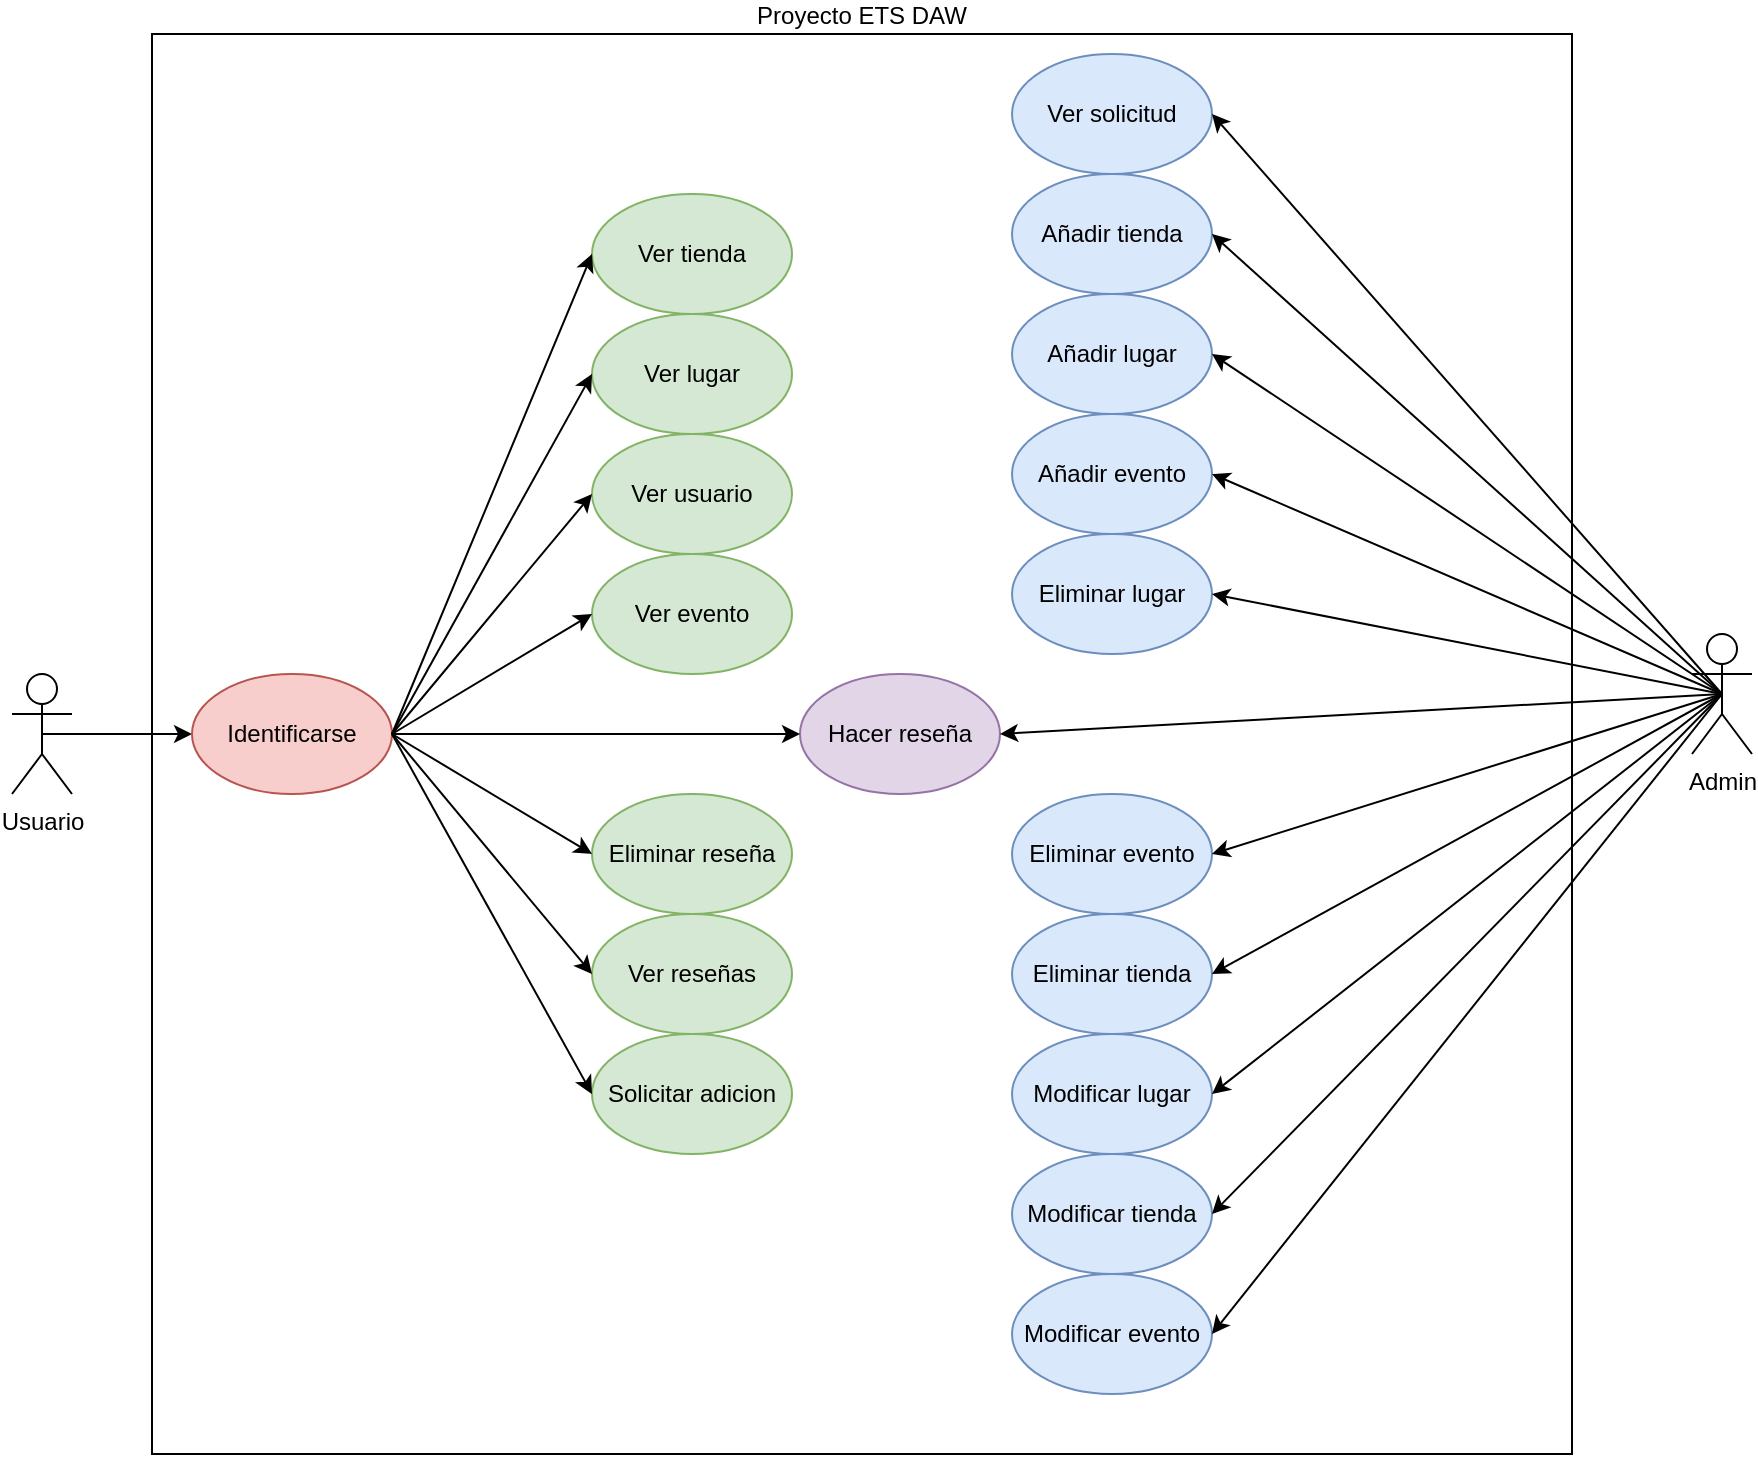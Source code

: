 <mxfile version="16.1.2" type="github">
  <diagram id="K0xZdRnAl_KcUtCwxIr_" name="Page-1">
    <mxGraphModel dx="914" dy="1645" grid="1" gridSize="10" guides="1" tooltips="1" connect="1" arrows="1" fold="1" page="1" pageScale="1" pageWidth="827" pageHeight="1169" math="0" shadow="0">
      <root>
        <mxCell id="0" />
        <mxCell id="1" parent="0" />
        <mxCell id="OLbM2AfSFIaaMnZfhTAw-26" value="Proyecto ETS DAW" style="whiteSpace=wrap;html=1;aspect=fixed;gradientColor=none;fillColor=none;labelPosition=center;verticalLabelPosition=top;align=center;verticalAlign=bottom;" vertex="1" parent="1">
          <mxGeometry x="90" y="-10" width="710" height="710" as="geometry" />
        </mxCell>
        <mxCell id="OLbM2AfSFIaaMnZfhTAw-38" style="edgeStyle=orthogonalEdgeStyle;rounded=0;orthogonalLoop=1;jettySize=auto;html=1;exitX=0.5;exitY=0.5;exitDx=0;exitDy=0;exitPerimeter=0;entryX=0;entryY=0.5;entryDx=0;entryDy=0;" edge="1" parent="1" source="OLbM2AfSFIaaMnZfhTAw-1" target="OLbM2AfSFIaaMnZfhTAw-4">
          <mxGeometry relative="1" as="geometry" />
        </mxCell>
        <mxCell id="OLbM2AfSFIaaMnZfhTAw-1" value="Usuario" style="shape=umlActor;verticalLabelPosition=bottom;verticalAlign=top;html=1;outlineConnect=0;" vertex="1" parent="1">
          <mxGeometry x="20" y="310" width="30" height="60" as="geometry" />
        </mxCell>
        <mxCell id="OLbM2AfSFIaaMnZfhTAw-2" value="Admin" style="shape=umlActor;verticalLabelPosition=bottom;verticalAlign=top;html=1;outlineConnect=0;" vertex="1" parent="1">
          <mxGeometry x="860" y="290" width="30" height="60" as="geometry" />
        </mxCell>
        <mxCell id="OLbM2AfSFIaaMnZfhTAw-4" value="Identificarse" style="ellipse;whiteSpace=wrap;html=1;fillColor=#f8cecc;strokeColor=#b85450;" vertex="1" parent="1">
          <mxGeometry x="110" y="310" width="100" height="60" as="geometry" />
        </mxCell>
        <mxCell id="OLbM2AfSFIaaMnZfhTAw-6" value="Ver tienda" style="ellipse;whiteSpace=wrap;html=1;fillColor=#d5e8d4;strokeColor=#82b366;" vertex="1" parent="1">
          <mxGeometry x="310" y="70" width="100" height="60" as="geometry" />
        </mxCell>
        <mxCell id="OLbM2AfSFIaaMnZfhTAw-7" value="Ver lugar" style="ellipse;whiteSpace=wrap;html=1;fillColor=#d5e8d4;strokeColor=#82b366;" vertex="1" parent="1">
          <mxGeometry x="310" y="130" width="100" height="60" as="geometry" />
        </mxCell>
        <mxCell id="OLbM2AfSFIaaMnZfhTAw-8" value="Ver usuario" style="ellipse;whiteSpace=wrap;html=1;fillColor=#d5e8d4;strokeColor=#82b366;" vertex="1" parent="1">
          <mxGeometry x="310" y="190" width="100" height="60" as="geometry" />
        </mxCell>
        <mxCell id="OLbM2AfSFIaaMnZfhTAw-9" value="Hacer reseña" style="ellipse;whiteSpace=wrap;html=1;fillColor=#e1d5e7;strokeColor=#9673a6;" vertex="1" parent="1">
          <mxGeometry x="414" y="310" width="100" height="60" as="geometry" />
        </mxCell>
        <mxCell id="OLbM2AfSFIaaMnZfhTAw-11" value="Ver evento" style="ellipse;whiteSpace=wrap;html=1;fillColor=#d5e8d4;strokeColor=#82b366;" vertex="1" parent="1">
          <mxGeometry x="310" y="250" width="100" height="60" as="geometry" />
        </mxCell>
        <mxCell id="OLbM2AfSFIaaMnZfhTAw-12" value="Ver reseñas" style="ellipse;whiteSpace=wrap;html=1;fillColor=#d5e8d4;strokeColor=#82b366;" vertex="1" parent="1">
          <mxGeometry x="310" y="430" width="100" height="60" as="geometry" />
        </mxCell>
        <mxCell id="OLbM2AfSFIaaMnZfhTAw-13" value="Solicitar adicion" style="ellipse;whiteSpace=wrap;html=1;fillColor=#d5e8d4;strokeColor=#82b366;" vertex="1" parent="1">
          <mxGeometry x="310" y="490" width="100" height="60" as="geometry" />
        </mxCell>
        <mxCell id="OLbM2AfSFIaaMnZfhTAw-14" value="Añadir tienda" style="ellipse;whiteSpace=wrap;html=1;fillColor=#dae8fc;strokeColor=#6c8ebf;" vertex="1" parent="1">
          <mxGeometry x="520" y="60" width="100" height="60" as="geometry" />
        </mxCell>
        <mxCell id="OLbM2AfSFIaaMnZfhTAw-15" value="Añadir lugar" style="ellipse;whiteSpace=wrap;html=1;fillColor=#dae8fc;strokeColor=#6c8ebf;" vertex="1" parent="1">
          <mxGeometry x="520" y="120" width="100" height="60" as="geometry" />
        </mxCell>
        <mxCell id="OLbM2AfSFIaaMnZfhTAw-16" value="Ver solicitud" style="ellipse;whiteSpace=wrap;html=1;fillColor=#dae8fc;strokeColor=#6c8ebf;" vertex="1" parent="1">
          <mxGeometry x="520" width="100" height="60" as="geometry" />
        </mxCell>
        <mxCell id="OLbM2AfSFIaaMnZfhTAw-17" value="Eliminar tienda" style="ellipse;whiteSpace=wrap;html=1;fillColor=#dae8fc;strokeColor=#6c8ebf;" vertex="1" parent="1">
          <mxGeometry x="520" y="430" width="100" height="60" as="geometry" />
        </mxCell>
        <mxCell id="OLbM2AfSFIaaMnZfhTAw-18" value="Eliminar lugar" style="ellipse;whiteSpace=wrap;html=1;fillColor=#dae8fc;strokeColor=#6c8ebf;" vertex="1" parent="1">
          <mxGeometry x="520" y="240" width="100" height="60" as="geometry" />
        </mxCell>
        <mxCell id="OLbM2AfSFIaaMnZfhTAw-19" value="Eliminar evento" style="ellipse;whiteSpace=wrap;html=1;fillColor=#dae8fc;strokeColor=#6c8ebf;" vertex="1" parent="1">
          <mxGeometry x="520" y="370" width="100" height="60" as="geometry" />
        </mxCell>
        <mxCell id="OLbM2AfSFIaaMnZfhTAw-20" value="Añadir evento" style="ellipse;whiteSpace=wrap;html=1;fillColor=#dae8fc;strokeColor=#6c8ebf;" vertex="1" parent="1">
          <mxGeometry x="520" y="180" width="100" height="60" as="geometry" />
        </mxCell>
        <mxCell id="OLbM2AfSFIaaMnZfhTAw-21" value="Modificar evento" style="ellipse;whiteSpace=wrap;html=1;fillColor=#dae8fc;strokeColor=#6c8ebf;" vertex="1" parent="1">
          <mxGeometry x="520" y="610" width="100" height="60" as="geometry" />
        </mxCell>
        <mxCell id="OLbM2AfSFIaaMnZfhTAw-22" value="Modificar tienda" style="ellipse;whiteSpace=wrap;html=1;fillColor=#dae8fc;strokeColor=#6c8ebf;" vertex="1" parent="1">
          <mxGeometry x="520" y="550" width="100" height="60" as="geometry" />
        </mxCell>
        <mxCell id="OLbM2AfSFIaaMnZfhTAw-23" value="Modificar lugar" style="ellipse;whiteSpace=wrap;html=1;fillColor=#dae8fc;strokeColor=#6c8ebf;" vertex="1" parent="1">
          <mxGeometry x="520" y="490" width="100" height="60" as="geometry" />
        </mxCell>
        <mxCell id="OLbM2AfSFIaaMnZfhTAw-24" value="Eliminar reseña" style="ellipse;whiteSpace=wrap;html=1;fillColor=#d5e8d4;strokeColor=#82b366;" vertex="1" parent="1">
          <mxGeometry x="310" y="370" width="100" height="60" as="geometry" />
        </mxCell>
        <mxCell id="OLbM2AfSFIaaMnZfhTAw-28" value="" style="endArrow=classic;html=1;rounded=0;entryX=1;entryY=0.5;entryDx=0;entryDy=0;exitX=0.5;exitY=0.5;exitDx=0;exitDy=0;exitPerimeter=0;" edge="1" parent="1" source="OLbM2AfSFIaaMnZfhTAw-2" target="OLbM2AfSFIaaMnZfhTAw-16">
          <mxGeometry width="50" height="50" relative="1" as="geometry">
            <mxPoint x="700" y="210" as="sourcePoint" />
            <mxPoint x="750" y="160" as="targetPoint" />
          </mxGeometry>
        </mxCell>
        <mxCell id="OLbM2AfSFIaaMnZfhTAw-29" value="" style="endArrow=classic;html=1;rounded=0;entryX=1;entryY=0.5;entryDx=0;entryDy=0;exitX=0.5;exitY=0.5;exitDx=0;exitDy=0;exitPerimeter=0;" edge="1" parent="1" source="OLbM2AfSFIaaMnZfhTAw-2" target="OLbM2AfSFIaaMnZfhTAw-14">
          <mxGeometry width="50" height="50" relative="1" as="geometry">
            <mxPoint x="870" y="320" as="sourcePoint" />
            <mxPoint x="630.0" y="40" as="targetPoint" />
          </mxGeometry>
        </mxCell>
        <mxCell id="OLbM2AfSFIaaMnZfhTAw-30" value="" style="endArrow=classic;html=1;rounded=0;entryX=1;entryY=0.5;entryDx=0;entryDy=0;exitX=0.5;exitY=0.5;exitDx=0;exitDy=0;exitPerimeter=0;" edge="1" parent="1" source="OLbM2AfSFIaaMnZfhTAw-2" target="OLbM2AfSFIaaMnZfhTAw-15">
          <mxGeometry width="50" height="50" relative="1" as="geometry">
            <mxPoint x="885" y="330" as="sourcePoint" />
            <mxPoint x="630.0" y="100" as="targetPoint" />
          </mxGeometry>
        </mxCell>
        <mxCell id="OLbM2AfSFIaaMnZfhTAw-31" value="" style="endArrow=classic;html=1;rounded=0;entryX=1;entryY=0.5;entryDx=0;entryDy=0;exitX=0.5;exitY=0.5;exitDx=0;exitDy=0;exitPerimeter=0;" edge="1" parent="1" source="OLbM2AfSFIaaMnZfhTAw-2" target="OLbM2AfSFIaaMnZfhTAw-20">
          <mxGeometry width="50" height="50" relative="1" as="geometry">
            <mxPoint x="895" y="340" as="sourcePoint" />
            <mxPoint x="640.0" y="110" as="targetPoint" />
          </mxGeometry>
        </mxCell>
        <mxCell id="OLbM2AfSFIaaMnZfhTAw-32" value="" style="endArrow=classic;html=1;rounded=0;entryX=1;entryY=0.5;entryDx=0;entryDy=0;exitX=0.5;exitY=0.5;exitDx=0;exitDy=0;exitPerimeter=0;" edge="1" parent="1" source="OLbM2AfSFIaaMnZfhTAw-2" target="OLbM2AfSFIaaMnZfhTAw-18">
          <mxGeometry width="50" height="50" relative="1" as="geometry">
            <mxPoint x="905" y="350" as="sourcePoint" />
            <mxPoint x="650.0" y="120" as="targetPoint" />
          </mxGeometry>
        </mxCell>
        <mxCell id="OLbM2AfSFIaaMnZfhTAw-33" value="" style="endArrow=classic;html=1;rounded=0;entryX=1;entryY=0.5;entryDx=0;entryDy=0;exitX=0.5;exitY=0.5;exitDx=0;exitDy=0;exitPerimeter=0;" edge="1" parent="1" source="OLbM2AfSFIaaMnZfhTAw-2" target="OLbM2AfSFIaaMnZfhTAw-19">
          <mxGeometry width="50" height="50" relative="1" as="geometry">
            <mxPoint x="885" y="330" as="sourcePoint" />
            <mxPoint x="630.0" y="280" as="targetPoint" />
          </mxGeometry>
        </mxCell>
        <mxCell id="OLbM2AfSFIaaMnZfhTAw-34" value="" style="endArrow=classic;html=1;rounded=0;entryX=1;entryY=0.5;entryDx=0;entryDy=0;exitX=0.5;exitY=0.5;exitDx=0;exitDy=0;exitPerimeter=0;" edge="1" parent="1" source="OLbM2AfSFIaaMnZfhTAw-2" target="OLbM2AfSFIaaMnZfhTAw-17">
          <mxGeometry width="50" height="50" relative="1" as="geometry">
            <mxPoint x="895" y="340" as="sourcePoint" />
            <mxPoint x="640.0" y="290" as="targetPoint" />
          </mxGeometry>
        </mxCell>
        <mxCell id="OLbM2AfSFIaaMnZfhTAw-35" value="" style="endArrow=classic;html=1;rounded=0;entryX=1;entryY=0.5;entryDx=0;entryDy=0;exitX=0.5;exitY=0.5;exitDx=0;exitDy=0;exitPerimeter=0;" edge="1" parent="1" source="OLbM2AfSFIaaMnZfhTAw-2" target="OLbM2AfSFIaaMnZfhTAw-23">
          <mxGeometry width="50" height="50" relative="1" as="geometry">
            <mxPoint x="905" y="350" as="sourcePoint" />
            <mxPoint x="650.0" y="300" as="targetPoint" />
          </mxGeometry>
        </mxCell>
        <mxCell id="OLbM2AfSFIaaMnZfhTAw-36" value="" style="endArrow=classic;html=1;rounded=0;entryX=1;entryY=0.5;entryDx=0;entryDy=0;exitX=0.5;exitY=0.5;exitDx=0;exitDy=0;exitPerimeter=0;" edge="1" parent="1" source="OLbM2AfSFIaaMnZfhTAw-2" target="OLbM2AfSFIaaMnZfhTAw-22">
          <mxGeometry width="50" height="50" relative="1" as="geometry">
            <mxPoint x="915" y="360" as="sourcePoint" />
            <mxPoint x="660.0" y="310" as="targetPoint" />
          </mxGeometry>
        </mxCell>
        <mxCell id="OLbM2AfSFIaaMnZfhTAw-37" value="" style="endArrow=classic;html=1;rounded=0;entryX=1;entryY=0.5;entryDx=0;entryDy=0;exitX=0.5;exitY=0.5;exitDx=0;exitDy=0;exitPerimeter=0;" edge="1" parent="1" source="OLbM2AfSFIaaMnZfhTAw-2" target="OLbM2AfSFIaaMnZfhTAw-21">
          <mxGeometry width="50" height="50" relative="1" as="geometry">
            <mxPoint x="925" y="370" as="sourcePoint" />
            <mxPoint x="670.0" y="320" as="targetPoint" />
          </mxGeometry>
        </mxCell>
        <mxCell id="OLbM2AfSFIaaMnZfhTAw-39" value="" style="endArrow=classic;html=1;rounded=0;entryX=1;entryY=0.5;entryDx=0;entryDy=0;exitX=0.5;exitY=0.5;exitDx=0;exitDy=0;exitPerimeter=0;" edge="1" parent="1" source="OLbM2AfSFIaaMnZfhTAw-2" target="OLbM2AfSFIaaMnZfhTAw-9">
          <mxGeometry width="50" height="50" relative="1" as="geometry">
            <mxPoint x="885" y="330" as="sourcePoint" />
            <mxPoint x="630.0" y="410" as="targetPoint" />
          </mxGeometry>
        </mxCell>
        <mxCell id="OLbM2AfSFIaaMnZfhTAw-40" value="" style="endArrow=classic;html=1;rounded=0;entryX=0;entryY=0.5;entryDx=0;entryDy=0;exitX=1;exitY=0.5;exitDx=0;exitDy=0;" edge="1" parent="1" source="OLbM2AfSFIaaMnZfhTAw-4" target="OLbM2AfSFIaaMnZfhTAw-9">
          <mxGeometry width="50" height="50" relative="1" as="geometry">
            <mxPoint x="400" y="410" as="sourcePoint" />
            <mxPoint x="450" y="360" as="targetPoint" />
          </mxGeometry>
        </mxCell>
        <mxCell id="OLbM2AfSFIaaMnZfhTAw-41" value="" style="endArrow=classic;html=1;rounded=0;exitX=1;exitY=0.5;exitDx=0;exitDy=0;entryX=0;entryY=0.5;entryDx=0;entryDy=0;" edge="1" parent="1" source="OLbM2AfSFIaaMnZfhTAw-4" target="OLbM2AfSFIaaMnZfhTAw-11">
          <mxGeometry width="50" height="50" relative="1" as="geometry">
            <mxPoint x="400" y="300" as="sourcePoint" />
            <mxPoint x="450" y="250" as="targetPoint" />
          </mxGeometry>
        </mxCell>
        <mxCell id="OLbM2AfSFIaaMnZfhTAw-42" value="" style="endArrow=classic;html=1;rounded=0;exitX=1;exitY=0.5;exitDx=0;exitDy=0;entryX=0;entryY=0.5;entryDx=0;entryDy=0;" edge="1" parent="1" source="OLbM2AfSFIaaMnZfhTAw-4" target="OLbM2AfSFIaaMnZfhTAw-24">
          <mxGeometry width="50" height="50" relative="1" as="geometry">
            <mxPoint x="220" y="350" as="sourcePoint" />
            <mxPoint x="320.0" y="290" as="targetPoint" />
          </mxGeometry>
        </mxCell>
        <mxCell id="OLbM2AfSFIaaMnZfhTAw-43" value="" style="endArrow=classic;html=1;rounded=0;exitX=1;exitY=0.5;exitDx=0;exitDy=0;entryX=0;entryY=0.5;entryDx=0;entryDy=0;" edge="1" parent="1" source="OLbM2AfSFIaaMnZfhTAw-4" target="OLbM2AfSFIaaMnZfhTAw-12">
          <mxGeometry width="50" height="50" relative="1" as="geometry">
            <mxPoint x="220" y="350" as="sourcePoint" />
            <mxPoint x="320.0" y="410" as="targetPoint" />
          </mxGeometry>
        </mxCell>
        <mxCell id="OLbM2AfSFIaaMnZfhTAw-44" value="" style="endArrow=classic;html=1;rounded=0;exitX=1;exitY=0.5;exitDx=0;exitDy=0;entryX=0;entryY=0.5;entryDx=0;entryDy=0;" edge="1" parent="1" source="OLbM2AfSFIaaMnZfhTAw-4" target="OLbM2AfSFIaaMnZfhTAw-8">
          <mxGeometry width="50" height="50" relative="1" as="geometry">
            <mxPoint x="220" y="350" as="sourcePoint" />
            <mxPoint x="320.0" y="470" as="targetPoint" />
          </mxGeometry>
        </mxCell>
        <mxCell id="OLbM2AfSFIaaMnZfhTAw-45" value="" style="endArrow=classic;html=1;rounded=0;exitX=1;exitY=0.5;exitDx=0;exitDy=0;entryX=0;entryY=0.5;entryDx=0;entryDy=0;" edge="1" parent="1" source="OLbM2AfSFIaaMnZfhTAw-4" target="OLbM2AfSFIaaMnZfhTAw-7">
          <mxGeometry width="50" height="50" relative="1" as="geometry">
            <mxPoint x="220" y="350" as="sourcePoint" />
            <mxPoint x="320.0" y="230" as="targetPoint" />
          </mxGeometry>
        </mxCell>
        <mxCell id="OLbM2AfSFIaaMnZfhTAw-46" value="" style="endArrow=classic;html=1;rounded=0;exitX=1;exitY=0.5;exitDx=0;exitDy=0;entryX=0;entryY=0.5;entryDx=0;entryDy=0;" edge="1" parent="1" source="OLbM2AfSFIaaMnZfhTAw-4" target="OLbM2AfSFIaaMnZfhTAw-6">
          <mxGeometry width="50" height="50" relative="1" as="geometry">
            <mxPoint x="220" y="350" as="sourcePoint" />
            <mxPoint x="320.0" y="170" as="targetPoint" />
          </mxGeometry>
        </mxCell>
        <mxCell id="OLbM2AfSFIaaMnZfhTAw-47" value="" style="endArrow=classic;html=1;rounded=0;exitX=1;exitY=0.5;exitDx=0;exitDy=0;entryX=0;entryY=0.5;entryDx=0;entryDy=0;" edge="1" parent="1" source="OLbM2AfSFIaaMnZfhTAw-4" target="OLbM2AfSFIaaMnZfhTAw-13">
          <mxGeometry width="50" height="50" relative="1" as="geometry">
            <mxPoint x="220" y="350" as="sourcePoint" />
            <mxPoint x="320.0" y="470" as="targetPoint" />
          </mxGeometry>
        </mxCell>
      </root>
    </mxGraphModel>
  </diagram>
</mxfile>
